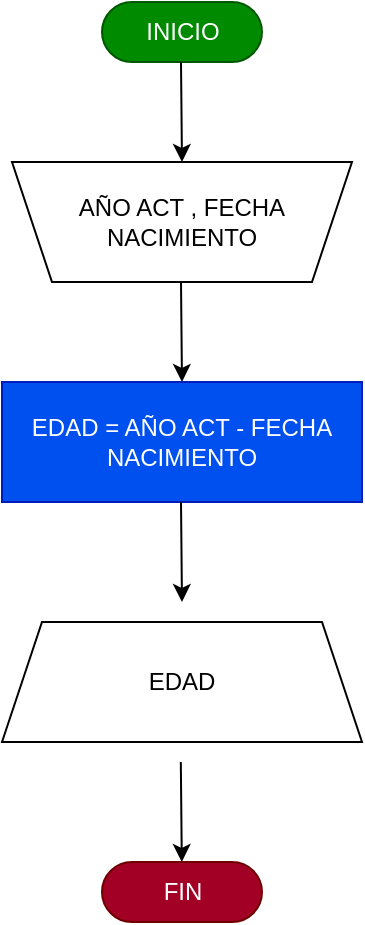 <mxfile>
    <diagram id="XcscxjTv-X1tWPd9O7HW" name="Page-1">
        <mxGraphModel dx="784" dy="532" grid="1" gridSize="10" guides="1" tooltips="1" connect="1" arrows="1" fold="1" page="1" pageScale="1" pageWidth="827" pageHeight="1169" math="0" shadow="0">
            <root>
                <mxCell id="0"/>
                <mxCell id="1" parent="0"/>
                <mxCell id="2" value="INICIO" style="html=1;dashed=0;whitespace=wrap;shape=mxgraph.dfd.start;fillColor=#008a00;strokeColor=#005700;fontColor=#ffffff;" parent="1" vertex="1">
                    <mxGeometry x="360" y="80" width="80" height="30" as="geometry"/>
                </mxCell>
                <mxCell id="3" value="" style="endArrow=classic;html=1;" parent="1" edge="1">
                    <mxGeometry width="50" height="50" relative="1" as="geometry">
                        <mxPoint x="399.5" y="110" as="sourcePoint"/>
                        <mxPoint x="400" y="160" as="targetPoint"/>
                    </mxGeometry>
                </mxCell>
                <mxCell id="4" value="AÑO ACT , FECHA NACIMIENTO" style="shape=trapezoid;perimeter=trapezoidPerimeter;whiteSpace=wrap;html=1;fixedSize=1;direction=west;" parent="1" vertex="1">
                    <mxGeometry x="315" y="160" width="170" height="60" as="geometry"/>
                </mxCell>
                <mxCell id="5" value="" style="endArrow=classic;html=1;" parent="1" edge="1">
                    <mxGeometry width="50" height="50" relative="1" as="geometry">
                        <mxPoint x="399.5" y="220" as="sourcePoint"/>
                        <mxPoint x="400" y="270" as="targetPoint"/>
                    </mxGeometry>
                </mxCell>
                <mxCell id="6" value="EDAD = AÑO ACT - FECHA NACIMIENTO" style="rounded=0;whiteSpace=wrap;html=1;fillColor=#0050ef;fontColor=#ffffff;strokeColor=#001DBC;" parent="1" vertex="1">
                    <mxGeometry x="310" y="270" width="180" height="60" as="geometry"/>
                </mxCell>
                <mxCell id="8" value="" style="endArrow=classic;html=1;" parent="1" edge="1">
                    <mxGeometry width="50" height="50" relative="1" as="geometry">
                        <mxPoint x="399.5" y="330" as="sourcePoint"/>
                        <mxPoint x="400" y="380" as="targetPoint"/>
                    </mxGeometry>
                </mxCell>
                <mxCell id="9" value="EDAD" style="shape=trapezoid;perimeter=trapezoidPerimeter;whiteSpace=wrap;html=1;fixedSize=1;direction=east;" parent="1" vertex="1">
                    <mxGeometry x="310" y="390" width="180" height="60" as="geometry"/>
                </mxCell>
                <mxCell id="10" value="" style="endArrow=classic;html=1;" parent="1" edge="1">
                    <mxGeometry width="50" height="50" relative="1" as="geometry">
                        <mxPoint x="399.41" y="460" as="sourcePoint"/>
                        <mxPoint x="399.91" y="510" as="targetPoint"/>
                    </mxGeometry>
                </mxCell>
                <mxCell id="11" value="FIN" style="html=1;dashed=0;whitespace=wrap;shape=mxgraph.dfd.start;fillColor=#a20025;fontColor=#ffffff;strokeColor=#6F0000;" parent="1" vertex="1">
                    <mxGeometry x="360" y="510" width="80" height="30" as="geometry"/>
                </mxCell>
            </root>
        </mxGraphModel>
    </diagram>
</mxfile>